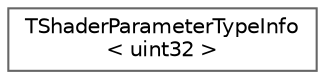 digraph "Graphical Class Hierarchy"
{
 // INTERACTIVE_SVG=YES
 // LATEX_PDF_SIZE
  bgcolor="transparent";
  edge [fontname=Helvetica,fontsize=10,labelfontname=Helvetica,labelfontsize=10];
  node [fontname=Helvetica,fontsize=10,shape=box,height=0.2,width=0.4];
  rankdir="LR";
  Node0 [id="Node000000",label="TShaderParameterTypeInfo\l\< uint32 \>",height=0.2,width=0.4,color="grey40", fillcolor="white", style="filled",URL="$de/d52/structTShaderParameterTypeInfo_3_01uint32_01_4.html",tooltip=" "];
}
